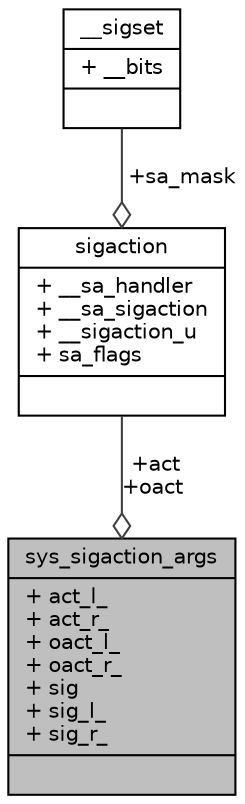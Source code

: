 digraph "sys_sigaction_args"
{
 // LATEX_PDF_SIZE
  edge [fontname="Helvetica",fontsize="10",labelfontname="Helvetica",labelfontsize="10"];
  node [fontname="Helvetica",fontsize="10",shape=record];
  Node1 [label="{sys_sigaction_args\n|+ act_l_\l+ act_r_\l+ oact_l_\l+ oact_r_\l+ sig\l+ sig_l_\l+ sig_r_\l|}",height=0.2,width=0.4,color="black", fillcolor="grey75", style="filled", fontcolor="black",tooltip=" "];
  Node2 -> Node1 [color="grey25",fontsize="10",style="solid",label=" +act\n+oact" ,arrowhead="odiamond",fontname="Helvetica"];
  Node2 [label="{sigaction\n|+ __sa_handler\l+ __sa_sigaction\l+ __sigaction_u\l+ sa_flags\l|}",height=0.2,width=0.4,color="black", fillcolor="white", style="filled",URL="$structsigaction.html",tooltip=" "];
  Node3 -> Node2 [color="grey25",fontsize="10",style="solid",label=" +sa_mask" ,arrowhead="odiamond",fontname="Helvetica"];
  Node3 [label="{__sigset\n|+ __bits\l|}",height=0.2,width=0.4,color="black", fillcolor="white", style="filled",URL="$struct____sigset.html",tooltip=" "];
}
